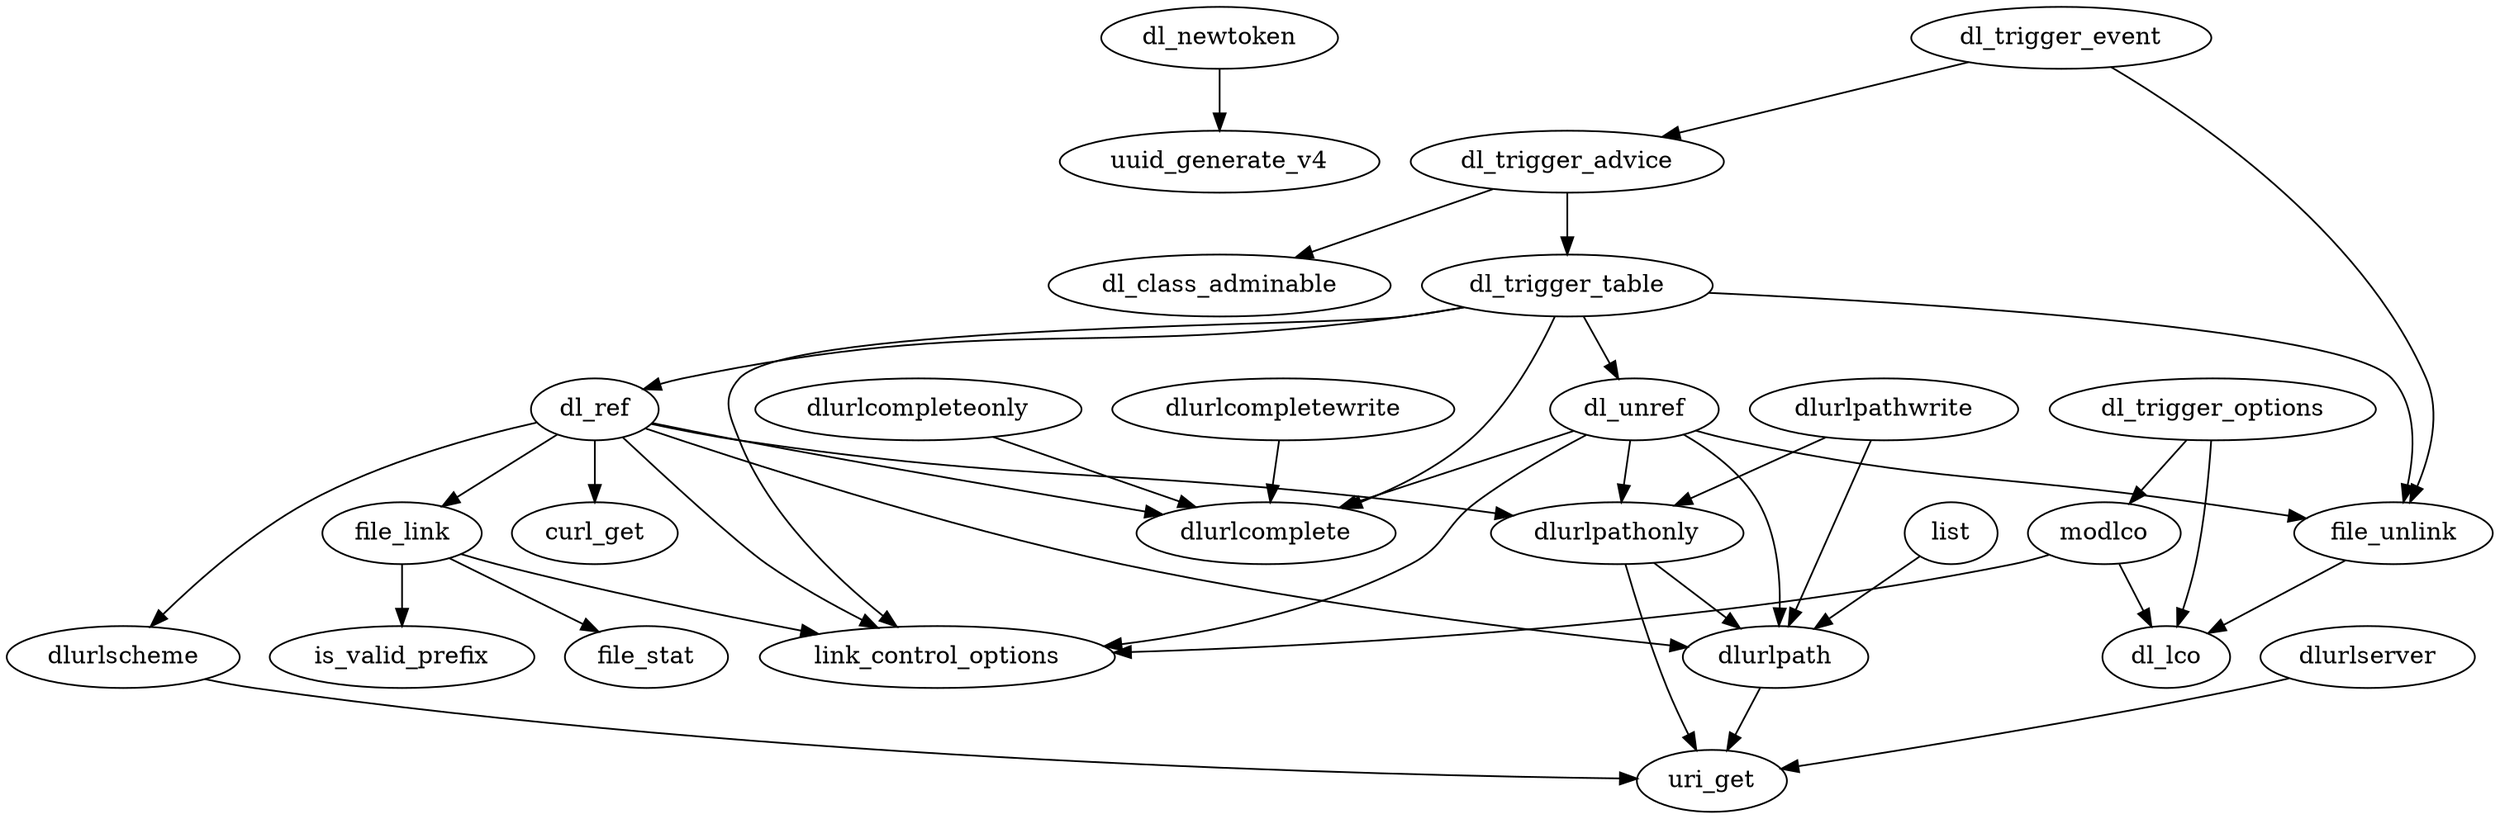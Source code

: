digraph G {
    dl_newtoken -> uuid_generate_v4;
    dl_ref -> curl_get;
    dl_ref -> dlurlcomplete;
    dl_ref -> dlurlpath;
    dl_ref -> dlurlpathonly;
    dl_ref -> dlurlscheme;
    dl_ref -> file_link;
    dl_ref -> link_control_options;
    dl_trigger_advice -> dl_class_adminable;
    dl_trigger_advice -> dl_trigger_table;
    dl_trigger_event -> dl_trigger_advice;
    dl_trigger_event -> file_unlink;
    dl_trigger_options -> dl_lco;
    dl_trigger_options -> modlco;
    dl_trigger_table -> dl_ref;
    dl_trigger_table -> dl_unref;
    dl_trigger_table -> dlurlcomplete;
    dl_trigger_table -> file_unlink;
    dl_trigger_table -> link_control_options;
    dl_unref -> dlurlcomplete;
    dl_unref -> dlurlpath;
    dl_unref -> dlurlpathonly;
    dl_unref -> file_unlink;
    dl_unref -> link_control_options;
    dlurlcompleteonly -> dlurlcomplete;
    dlurlcompletewrite -> dlurlcomplete;
    dlurlpath -> uri_get;
    dlurlpathonly -> dlurlpath;
    dlurlpathonly -> uri_get;
    dlurlpathwrite -> dlurlpath;
    dlurlpathwrite -> dlurlpathonly;
    dlurlscheme -> uri_get;
    dlurlserver -> uri_get;
    file_link -> file_stat;
    file_link -> is_valid_prefix;
    file_link -> link_control_options;
    file_unlink -> dl_lco;
    list -> dlurlpath;
    modlco -> dl_lco;
    modlco -> link_control_options;
}
